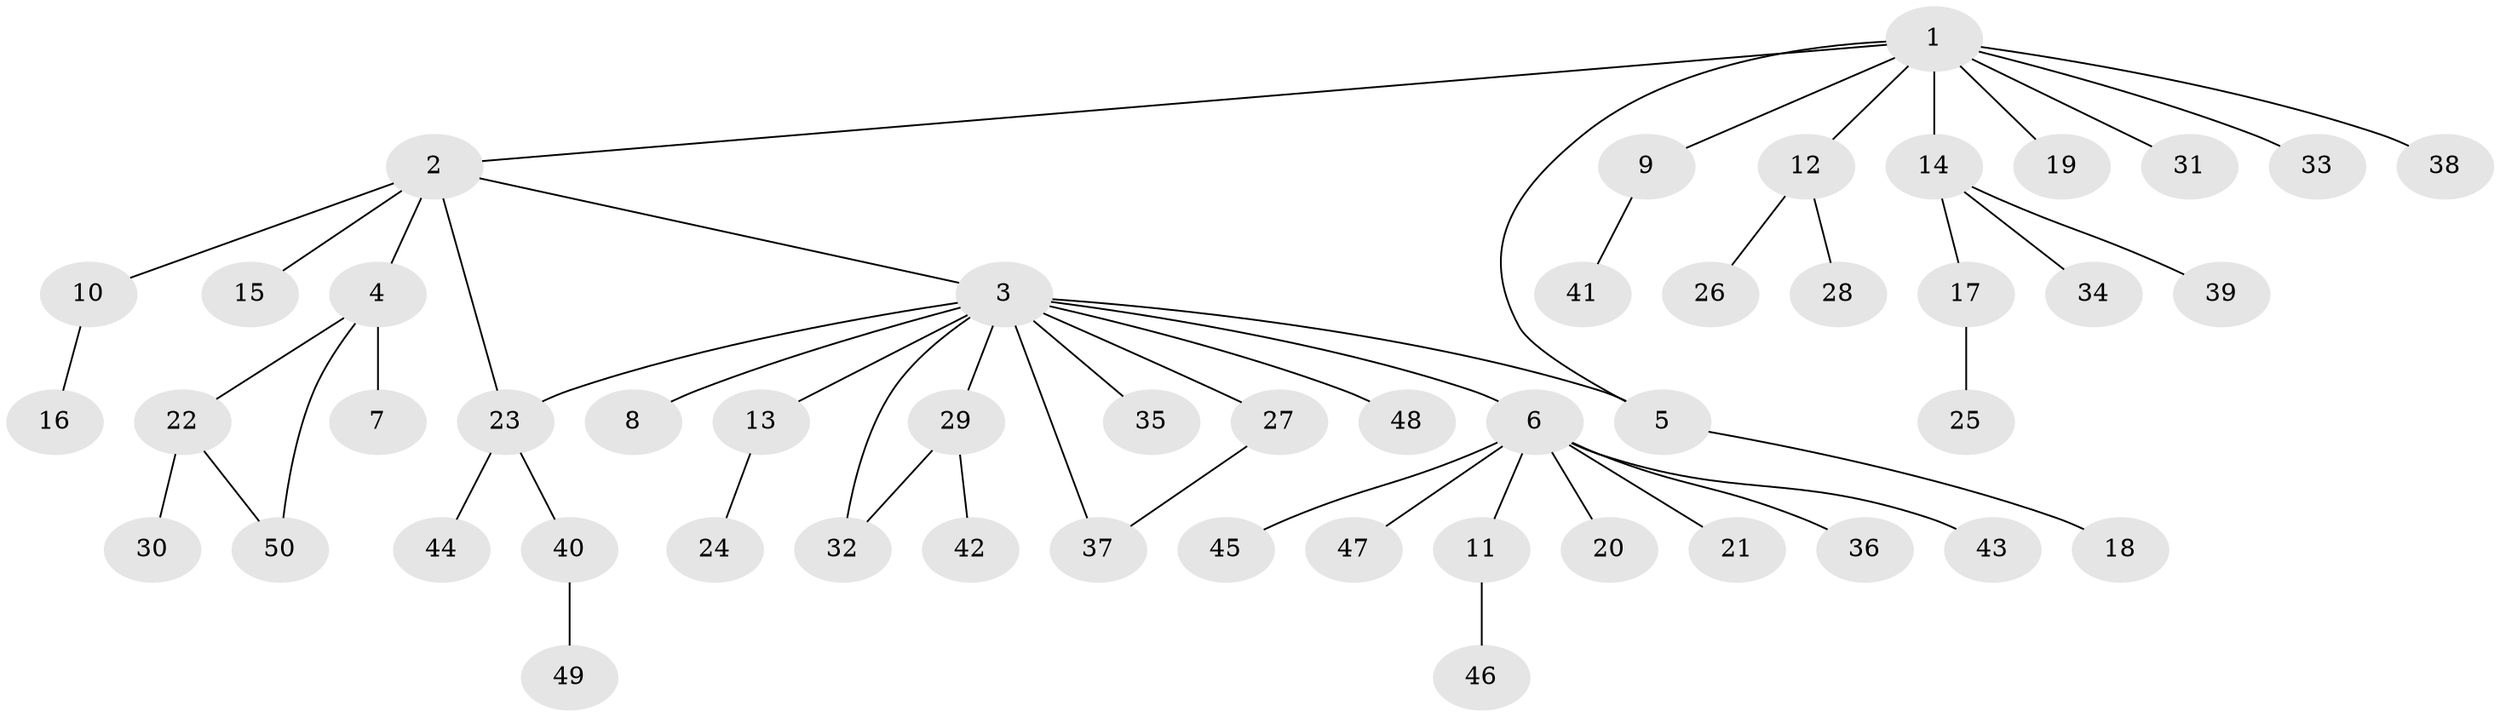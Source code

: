 // Generated by graph-tools (version 1.1) at 2025/11/02/27/25 16:11:15]
// undirected, 50 vertices, 54 edges
graph export_dot {
graph [start="1"]
  node [color=gray90,style=filled];
  1;
  2;
  3;
  4;
  5;
  6;
  7;
  8;
  9;
  10;
  11;
  12;
  13;
  14;
  15;
  16;
  17;
  18;
  19;
  20;
  21;
  22;
  23;
  24;
  25;
  26;
  27;
  28;
  29;
  30;
  31;
  32;
  33;
  34;
  35;
  36;
  37;
  38;
  39;
  40;
  41;
  42;
  43;
  44;
  45;
  46;
  47;
  48;
  49;
  50;
  1 -- 2;
  1 -- 5;
  1 -- 9;
  1 -- 12;
  1 -- 14;
  1 -- 19;
  1 -- 31;
  1 -- 33;
  1 -- 38;
  2 -- 3;
  2 -- 4;
  2 -- 10;
  2 -- 15;
  2 -- 23;
  3 -- 5;
  3 -- 6;
  3 -- 8;
  3 -- 13;
  3 -- 23;
  3 -- 27;
  3 -- 29;
  3 -- 32;
  3 -- 35;
  3 -- 37;
  3 -- 48;
  4 -- 7;
  4 -- 22;
  4 -- 50;
  5 -- 18;
  6 -- 11;
  6 -- 20;
  6 -- 21;
  6 -- 36;
  6 -- 43;
  6 -- 45;
  6 -- 47;
  9 -- 41;
  10 -- 16;
  11 -- 46;
  12 -- 26;
  12 -- 28;
  13 -- 24;
  14 -- 17;
  14 -- 34;
  14 -- 39;
  17 -- 25;
  22 -- 30;
  22 -- 50;
  23 -- 40;
  23 -- 44;
  27 -- 37;
  29 -- 32;
  29 -- 42;
  40 -- 49;
}
